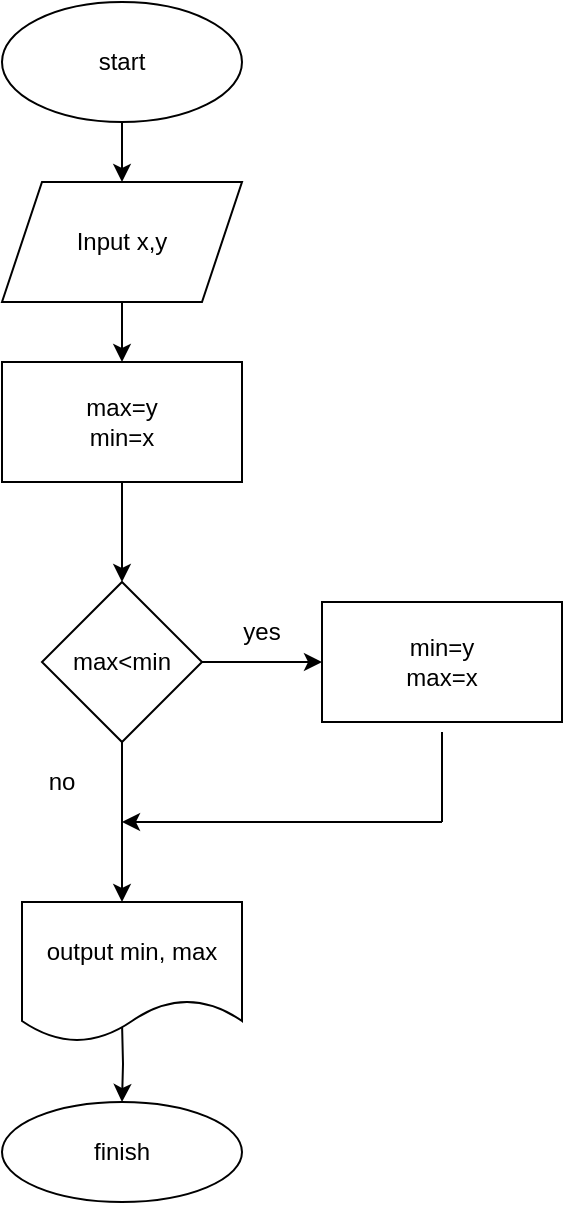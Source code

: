 <mxfile version="13.9.9" type="device"><diagram id="C5RBs43oDa-KdzZeNtuy" name="Page-1"><mxGraphModel dx="1024" dy="1761" grid="1" gridSize="10" guides="1" tooltips="1" connect="1" arrows="1" fold="1" page="1" pageScale="1" pageWidth="827" pageHeight="1169" math="0" shadow="0"><root><mxCell id="WIyWlLk6GJQsqaUBKTNV-0"/><mxCell id="WIyWlLk6GJQsqaUBKTNV-1" parent="WIyWlLk6GJQsqaUBKTNV-0"/><mxCell id="6JU4aGVUSeSEna5w08TY-2" value="" style="edgeStyle=orthogonalEdgeStyle;rounded=0;orthogonalLoop=1;jettySize=auto;html=1;" parent="WIyWlLk6GJQsqaUBKTNV-1" source="6JU4aGVUSeSEna5w08TY-0" target="6JU4aGVUSeSEna5w08TY-1" edge="1"><mxGeometry relative="1" as="geometry"/></mxCell><mxCell id="6JU4aGVUSeSEna5w08TY-0" value="Input x,y" style="shape=parallelogram;perimeter=parallelogramPerimeter;whiteSpace=wrap;html=1;fixedSize=1;" parent="WIyWlLk6GJQsqaUBKTNV-1" vertex="1"><mxGeometry x="160" y="60" width="120" height="60" as="geometry"/></mxCell><mxCell id="6JU4aGVUSeSEna5w08TY-4" value="" style="edgeStyle=orthogonalEdgeStyle;rounded=0;orthogonalLoop=1;jettySize=auto;html=1;" parent="WIyWlLk6GJQsqaUBKTNV-1" source="6JU4aGVUSeSEna5w08TY-1" target="6JU4aGVUSeSEna5w08TY-3" edge="1"><mxGeometry relative="1" as="geometry"/></mxCell><mxCell id="6JU4aGVUSeSEna5w08TY-1" value="max=y&lt;br&gt;min=x" style="whiteSpace=wrap;html=1;" parent="WIyWlLk6GJQsqaUBKTNV-1" vertex="1"><mxGeometry x="160" y="150" width="120" height="60" as="geometry"/></mxCell><mxCell id="6JU4aGVUSeSEna5w08TY-6" value="" style="edgeStyle=orthogonalEdgeStyle;rounded=0;orthogonalLoop=1;jettySize=auto;html=1;" parent="WIyWlLk6GJQsqaUBKTNV-1" source="6JU4aGVUSeSEna5w08TY-3" target="6JU4aGVUSeSEna5w08TY-5" edge="1"><mxGeometry relative="1" as="geometry"/></mxCell><mxCell id="6JU4aGVUSeSEna5w08TY-3" value="max&amp;lt;min" style="rhombus;whiteSpace=wrap;html=1;" parent="WIyWlLk6GJQsqaUBKTNV-1" vertex="1"><mxGeometry x="180" y="260" width="80" height="80" as="geometry"/></mxCell><mxCell id="6JU4aGVUSeSEna5w08TY-5" value="min=y&lt;br&gt;max=x" style="whiteSpace=wrap;html=1;" parent="WIyWlLk6GJQsqaUBKTNV-1" vertex="1"><mxGeometry x="320" y="270" width="120" height="60" as="geometry"/></mxCell><mxCell id="6JU4aGVUSeSEna5w08TY-7" value="no" style="text;html=1;strokeColor=none;fillColor=none;align=center;verticalAlign=middle;whiteSpace=wrap;rounded=0;" parent="WIyWlLk6GJQsqaUBKTNV-1" vertex="1"><mxGeometry x="170" y="350" width="40" height="20" as="geometry"/></mxCell><mxCell id="6JU4aGVUSeSEna5w08TY-11" value="" style="endArrow=none;html=1;" parent="WIyWlLk6GJQsqaUBKTNV-1" edge="1"><mxGeometry width="50" height="50" relative="1" as="geometry"><mxPoint x="380" y="335" as="sourcePoint"/><mxPoint x="380" y="380" as="targetPoint"/><Array as="points"/></mxGeometry></mxCell><mxCell id="6JU4aGVUSeSEna5w08TY-12" value="" style="endArrow=classic;html=1;" parent="WIyWlLk6GJQsqaUBKTNV-1" edge="1"><mxGeometry width="50" height="50" relative="1" as="geometry"><mxPoint x="380" y="380" as="sourcePoint"/><mxPoint x="220" y="380" as="targetPoint"/></mxGeometry></mxCell><mxCell id="fMdBR5h_T9s5-T-tQpbA-0" value="start" style="ellipse;whiteSpace=wrap;html=1;" parent="WIyWlLk6GJQsqaUBKTNV-1" vertex="1"><mxGeometry x="160" y="-30" width="120" height="60" as="geometry"/></mxCell><mxCell id="fMdBR5h_T9s5-T-tQpbA-1" value="" style="endArrow=classic;html=1;" parent="WIyWlLk6GJQsqaUBKTNV-1" target="6JU4aGVUSeSEna5w08TY-0" edge="1"><mxGeometry width="50" height="50" relative="1" as="geometry"><mxPoint x="220" y="30" as="sourcePoint"/><mxPoint x="250" y="110" as="targetPoint"/></mxGeometry></mxCell><mxCell id="fMdBR5h_T9s5-T-tQpbA-4" value="" style="edgeStyle=orthogonalEdgeStyle;rounded=0;orthogonalLoop=1;jettySize=auto;html=1;" parent="WIyWlLk6GJQsqaUBKTNV-1" target="fMdBR5h_T9s5-T-tQpbA-3" edge="1"><mxGeometry relative="1" as="geometry"><mxPoint x="220" y="480" as="sourcePoint"/></mxGeometry></mxCell><mxCell id="fMdBR5h_T9s5-T-tQpbA-3" value="finish" style="ellipse;whiteSpace=wrap;html=1;" parent="WIyWlLk6GJQsqaUBKTNV-1" vertex="1"><mxGeometry x="160" y="520" width="120" height="50" as="geometry"/></mxCell><mxCell id="fMdBR5h_T9s5-T-tQpbA-7" value="" style="endArrow=classic;html=1;exitX=0.5;exitY=1;exitDx=0;exitDy=0;entryX=0.5;entryY=0;entryDx=0;entryDy=0;" parent="WIyWlLk6GJQsqaUBKTNV-1" source="6JU4aGVUSeSEna5w08TY-3" edge="1"><mxGeometry width="50" height="50" relative="1" as="geometry"><mxPoint x="390" y="360" as="sourcePoint"/><mxPoint x="220" y="420" as="targetPoint"/></mxGeometry></mxCell><mxCell id="0" value="yes" style="text;html=1;strokeColor=none;fillColor=none;align=center;verticalAlign=middle;whiteSpace=wrap;rounded=0;" parent="WIyWlLk6GJQsqaUBKTNV-1" vertex="1"><mxGeometry x="260" y="270" width="60" height="30" as="geometry"/></mxCell><mxCell id="GSmwLwJETr1xj5xyXGJJ-0" value="&lt;span&gt;output min, max&lt;/span&gt;" style="shape=document;whiteSpace=wrap;html=1;boundedLbl=1;" vertex="1" parent="WIyWlLk6GJQsqaUBKTNV-1"><mxGeometry x="170" y="420" width="110" height="70" as="geometry"/></mxCell></root></mxGraphModel></diagram></mxfile>